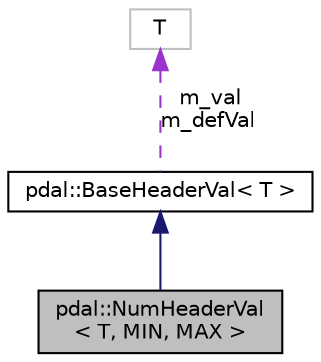 digraph "pdal::NumHeaderVal&lt; T, MIN, MAX &gt;"
{
  edge [fontname="Helvetica",fontsize="10",labelfontname="Helvetica",labelfontsize="10"];
  node [fontname="Helvetica",fontsize="10",shape=record];
  Node1 [label="pdal::NumHeaderVal\l\< T, MIN, MAX \>",height=0.2,width=0.4,color="black", fillcolor="grey75", style="filled", fontcolor="black"];
  Node2 -> Node1 [dir="back",color="midnightblue",fontsize="10",style="solid",fontname="Helvetica"];
  Node2 [label="pdal::BaseHeaderVal\< T \>",height=0.2,width=0.4,color="black", fillcolor="white", style="filled",URL="$classpdal_1_1BaseHeaderVal.html"];
  Node3 -> Node2 [dir="back",color="darkorchid3",fontsize="10",style="dashed",label=" m_val\nm_defVal" ,fontname="Helvetica"];
  Node3 [label="T",height=0.2,width=0.4,color="grey75", fillcolor="white", style="filled"];
}
